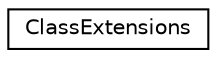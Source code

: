 digraph "Graphical Class Hierarchy"
{
 // LATEX_PDF_SIZE
  edge [fontname="Helvetica",fontsize="10",labelfontname="Helvetica",labelfontsize="10"];
  node [fontname="Helvetica",fontsize="10",shape=record];
  rankdir="LR";
  Node0 [label="ClassExtensions",height=0.2,width=0.4,color="black", fillcolor="white", style="filled",URL="$class_class_extensions.html",tooltip=" "];
}
